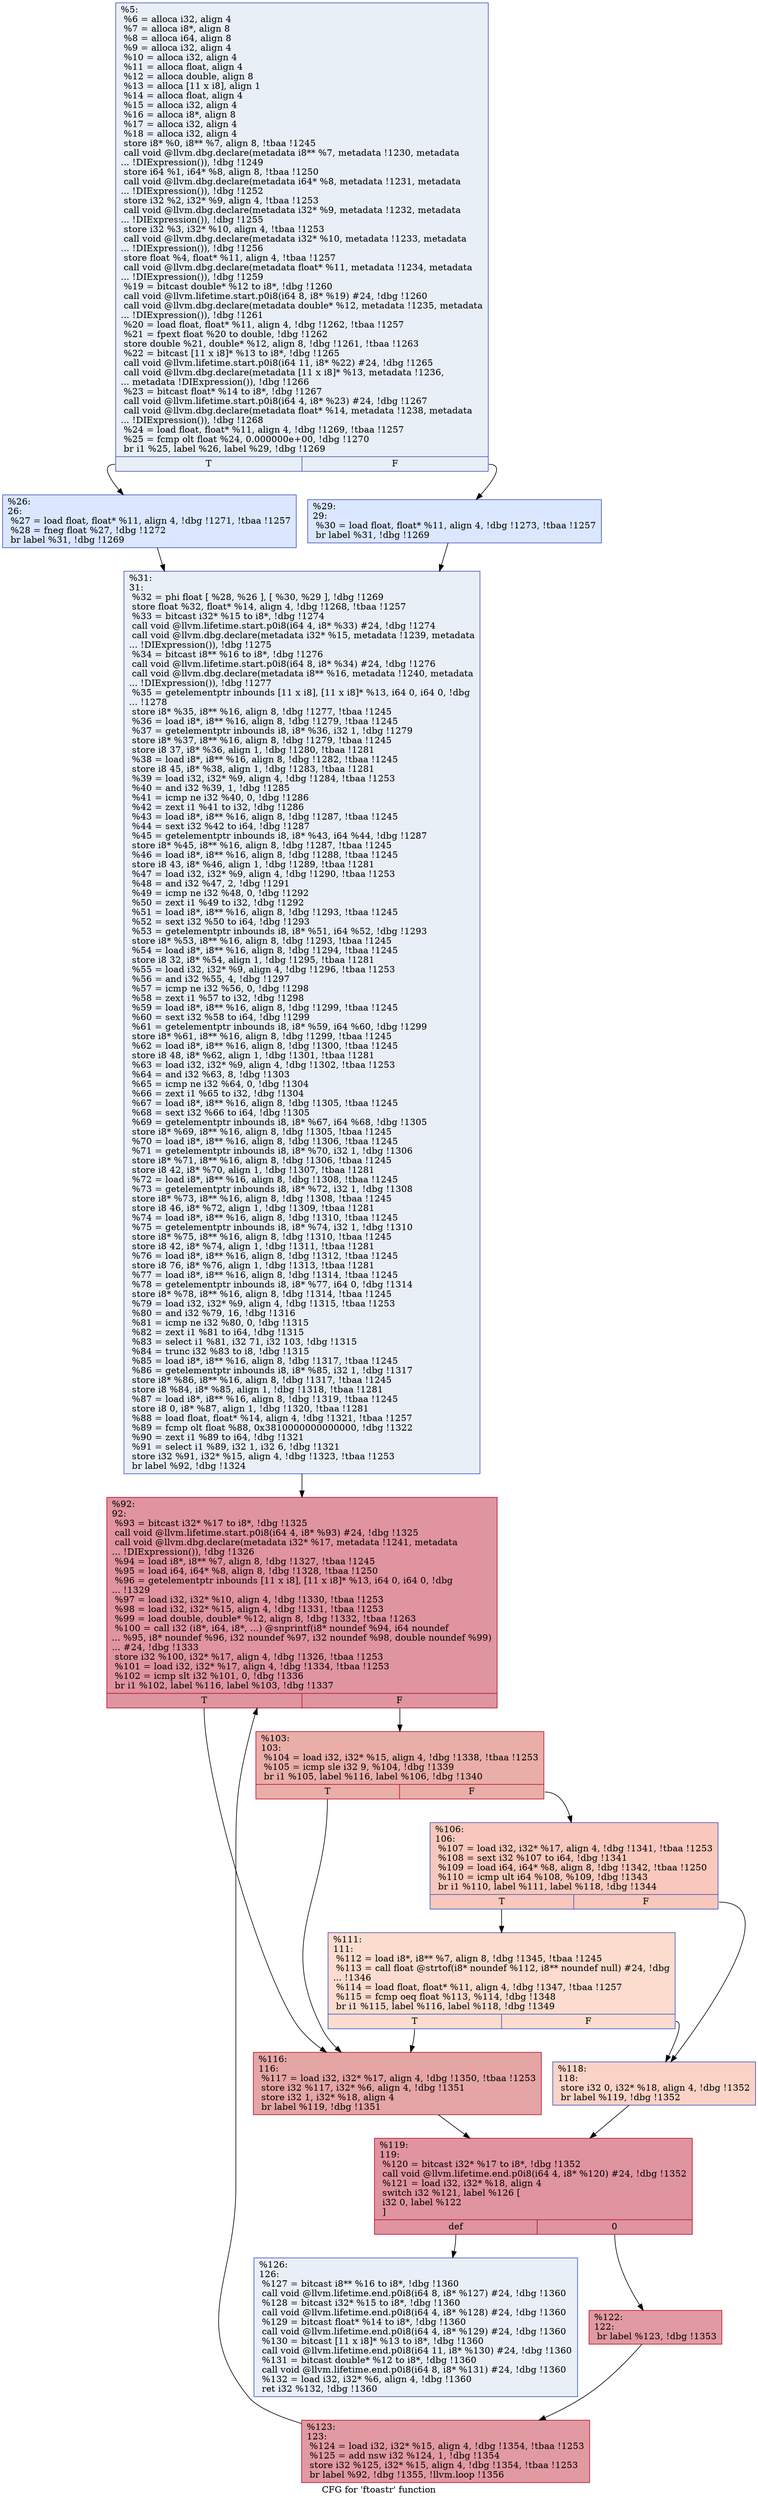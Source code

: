 digraph "CFG for 'ftoastr' function" {
	label="CFG for 'ftoastr' function";

	Node0xa8ebc0 [shape=record,color="#3d50c3ff", style=filled, fillcolor="#cedaeb70",label="{%5:\l  %6 = alloca i32, align 4\l  %7 = alloca i8*, align 8\l  %8 = alloca i64, align 8\l  %9 = alloca i32, align 4\l  %10 = alloca i32, align 4\l  %11 = alloca float, align 4\l  %12 = alloca double, align 8\l  %13 = alloca [11 x i8], align 1\l  %14 = alloca float, align 4\l  %15 = alloca i32, align 4\l  %16 = alloca i8*, align 8\l  %17 = alloca i32, align 4\l  %18 = alloca i32, align 4\l  store i8* %0, i8** %7, align 8, !tbaa !1245\l  call void @llvm.dbg.declare(metadata i8** %7, metadata !1230, metadata\l... !DIExpression()), !dbg !1249\l  store i64 %1, i64* %8, align 8, !tbaa !1250\l  call void @llvm.dbg.declare(metadata i64* %8, metadata !1231, metadata\l... !DIExpression()), !dbg !1252\l  store i32 %2, i32* %9, align 4, !tbaa !1253\l  call void @llvm.dbg.declare(metadata i32* %9, metadata !1232, metadata\l... !DIExpression()), !dbg !1255\l  store i32 %3, i32* %10, align 4, !tbaa !1253\l  call void @llvm.dbg.declare(metadata i32* %10, metadata !1233, metadata\l... !DIExpression()), !dbg !1256\l  store float %4, float* %11, align 4, !tbaa !1257\l  call void @llvm.dbg.declare(metadata float* %11, metadata !1234, metadata\l... !DIExpression()), !dbg !1259\l  %19 = bitcast double* %12 to i8*, !dbg !1260\l  call void @llvm.lifetime.start.p0i8(i64 8, i8* %19) #24, !dbg !1260\l  call void @llvm.dbg.declare(metadata double* %12, metadata !1235, metadata\l... !DIExpression()), !dbg !1261\l  %20 = load float, float* %11, align 4, !dbg !1262, !tbaa !1257\l  %21 = fpext float %20 to double, !dbg !1262\l  store double %21, double* %12, align 8, !dbg !1261, !tbaa !1263\l  %22 = bitcast [11 x i8]* %13 to i8*, !dbg !1265\l  call void @llvm.lifetime.start.p0i8(i64 11, i8* %22) #24, !dbg !1265\l  call void @llvm.dbg.declare(metadata [11 x i8]* %13, metadata !1236,\l... metadata !DIExpression()), !dbg !1266\l  %23 = bitcast float* %14 to i8*, !dbg !1267\l  call void @llvm.lifetime.start.p0i8(i64 4, i8* %23) #24, !dbg !1267\l  call void @llvm.dbg.declare(metadata float* %14, metadata !1238, metadata\l... !DIExpression()), !dbg !1268\l  %24 = load float, float* %11, align 4, !dbg !1269, !tbaa !1257\l  %25 = fcmp olt float %24, 0.000000e+00, !dbg !1270\l  br i1 %25, label %26, label %29, !dbg !1269\l|{<s0>T|<s1>F}}"];
	Node0xa8ebc0:s0 -> Node0xa8eee0;
	Node0xa8ebc0:s1 -> Node0xa92fe0;
	Node0xa8eee0 [shape=record,color="#3d50c3ff", style=filled, fillcolor="#abc8fd70",label="{%26:\l26:                                               \l  %27 = load float, float* %11, align 4, !dbg !1271, !tbaa !1257\l  %28 = fneg float %27, !dbg !1272\l  br label %31, !dbg !1269\l}"];
	Node0xa8eee0 -> Node0xa93030;
	Node0xa92fe0 [shape=record,color="#3d50c3ff", style=filled, fillcolor="#abc8fd70",label="{%29:\l29:                                               \l  %30 = load float, float* %11, align 4, !dbg !1273, !tbaa !1257\l  br label %31, !dbg !1269\l}"];
	Node0xa92fe0 -> Node0xa93030;
	Node0xa93030 [shape=record,color="#3d50c3ff", style=filled, fillcolor="#cedaeb70",label="{%31:\l31:                                               \l  %32 = phi float [ %28, %26 ], [ %30, %29 ], !dbg !1269\l  store float %32, float* %14, align 4, !dbg !1268, !tbaa !1257\l  %33 = bitcast i32* %15 to i8*, !dbg !1274\l  call void @llvm.lifetime.start.p0i8(i64 4, i8* %33) #24, !dbg !1274\l  call void @llvm.dbg.declare(metadata i32* %15, metadata !1239, metadata\l... !DIExpression()), !dbg !1275\l  %34 = bitcast i8** %16 to i8*, !dbg !1276\l  call void @llvm.lifetime.start.p0i8(i64 8, i8* %34) #24, !dbg !1276\l  call void @llvm.dbg.declare(metadata i8** %16, metadata !1240, metadata\l... !DIExpression()), !dbg !1277\l  %35 = getelementptr inbounds [11 x i8], [11 x i8]* %13, i64 0, i64 0, !dbg\l... !1278\l  store i8* %35, i8** %16, align 8, !dbg !1277, !tbaa !1245\l  %36 = load i8*, i8** %16, align 8, !dbg !1279, !tbaa !1245\l  %37 = getelementptr inbounds i8, i8* %36, i32 1, !dbg !1279\l  store i8* %37, i8** %16, align 8, !dbg !1279, !tbaa !1245\l  store i8 37, i8* %36, align 1, !dbg !1280, !tbaa !1281\l  %38 = load i8*, i8** %16, align 8, !dbg !1282, !tbaa !1245\l  store i8 45, i8* %38, align 1, !dbg !1283, !tbaa !1281\l  %39 = load i32, i32* %9, align 4, !dbg !1284, !tbaa !1253\l  %40 = and i32 %39, 1, !dbg !1285\l  %41 = icmp ne i32 %40, 0, !dbg !1286\l  %42 = zext i1 %41 to i32, !dbg !1286\l  %43 = load i8*, i8** %16, align 8, !dbg !1287, !tbaa !1245\l  %44 = sext i32 %42 to i64, !dbg !1287\l  %45 = getelementptr inbounds i8, i8* %43, i64 %44, !dbg !1287\l  store i8* %45, i8** %16, align 8, !dbg !1287, !tbaa !1245\l  %46 = load i8*, i8** %16, align 8, !dbg !1288, !tbaa !1245\l  store i8 43, i8* %46, align 1, !dbg !1289, !tbaa !1281\l  %47 = load i32, i32* %9, align 4, !dbg !1290, !tbaa !1253\l  %48 = and i32 %47, 2, !dbg !1291\l  %49 = icmp ne i32 %48, 0, !dbg !1292\l  %50 = zext i1 %49 to i32, !dbg !1292\l  %51 = load i8*, i8** %16, align 8, !dbg !1293, !tbaa !1245\l  %52 = sext i32 %50 to i64, !dbg !1293\l  %53 = getelementptr inbounds i8, i8* %51, i64 %52, !dbg !1293\l  store i8* %53, i8** %16, align 8, !dbg !1293, !tbaa !1245\l  %54 = load i8*, i8** %16, align 8, !dbg !1294, !tbaa !1245\l  store i8 32, i8* %54, align 1, !dbg !1295, !tbaa !1281\l  %55 = load i32, i32* %9, align 4, !dbg !1296, !tbaa !1253\l  %56 = and i32 %55, 4, !dbg !1297\l  %57 = icmp ne i32 %56, 0, !dbg !1298\l  %58 = zext i1 %57 to i32, !dbg !1298\l  %59 = load i8*, i8** %16, align 8, !dbg !1299, !tbaa !1245\l  %60 = sext i32 %58 to i64, !dbg !1299\l  %61 = getelementptr inbounds i8, i8* %59, i64 %60, !dbg !1299\l  store i8* %61, i8** %16, align 8, !dbg !1299, !tbaa !1245\l  %62 = load i8*, i8** %16, align 8, !dbg !1300, !tbaa !1245\l  store i8 48, i8* %62, align 1, !dbg !1301, !tbaa !1281\l  %63 = load i32, i32* %9, align 4, !dbg !1302, !tbaa !1253\l  %64 = and i32 %63, 8, !dbg !1303\l  %65 = icmp ne i32 %64, 0, !dbg !1304\l  %66 = zext i1 %65 to i32, !dbg !1304\l  %67 = load i8*, i8** %16, align 8, !dbg !1305, !tbaa !1245\l  %68 = sext i32 %66 to i64, !dbg !1305\l  %69 = getelementptr inbounds i8, i8* %67, i64 %68, !dbg !1305\l  store i8* %69, i8** %16, align 8, !dbg !1305, !tbaa !1245\l  %70 = load i8*, i8** %16, align 8, !dbg !1306, !tbaa !1245\l  %71 = getelementptr inbounds i8, i8* %70, i32 1, !dbg !1306\l  store i8* %71, i8** %16, align 8, !dbg !1306, !tbaa !1245\l  store i8 42, i8* %70, align 1, !dbg !1307, !tbaa !1281\l  %72 = load i8*, i8** %16, align 8, !dbg !1308, !tbaa !1245\l  %73 = getelementptr inbounds i8, i8* %72, i32 1, !dbg !1308\l  store i8* %73, i8** %16, align 8, !dbg !1308, !tbaa !1245\l  store i8 46, i8* %72, align 1, !dbg !1309, !tbaa !1281\l  %74 = load i8*, i8** %16, align 8, !dbg !1310, !tbaa !1245\l  %75 = getelementptr inbounds i8, i8* %74, i32 1, !dbg !1310\l  store i8* %75, i8** %16, align 8, !dbg !1310, !tbaa !1245\l  store i8 42, i8* %74, align 1, !dbg !1311, !tbaa !1281\l  %76 = load i8*, i8** %16, align 8, !dbg !1312, !tbaa !1245\l  store i8 76, i8* %76, align 1, !dbg !1313, !tbaa !1281\l  %77 = load i8*, i8** %16, align 8, !dbg !1314, !tbaa !1245\l  %78 = getelementptr inbounds i8, i8* %77, i64 0, !dbg !1314\l  store i8* %78, i8** %16, align 8, !dbg !1314, !tbaa !1245\l  %79 = load i32, i32* %9, align 4, !dbg !1315, !tbaa !1253\l  %80 = and i32 %79, 16, !dbg !1316\l  %81 = icmp ne i32 %80, 0, !dbg !1315\l  %82 = zext i1 %81 to i64, !dbg !1315\l  %83 = select i1 %81, i32 71, i32 103, !dbg !1315\l  %84 = trunc i32 %83 to i8, !dbg !1315\l  %85 = load i8*, i8** %16, align 8, !dbg !1317, !tbaa !1245\l  %86 = getelementptr inbounds i8, i8* %85, i32 1, !dbg !1317\l  store i8* %86, i8** %16, align 8, !dbg !1317, !tbaa !1245\l  store i8 %84, i8* %85, align 1, !dbg !1318, !tbaa !1281\l  %87 = load i8*, i8** %16, align 8, !dbg !1319, !tbaa !1245\l  store i8 0, i8* %87, align 1, !dbg !1320, !tbaa !1281\l  %88 = load float, float* %14, align 4, !dbg !1321, !tbaa !1257\l  %89 = fcmp olt float %88, 0x3810000000000000, !dbg !1322\l  %90 = zext i1 %89 to i64, !dbg !1321\l  %91 = select i1 %89, i32 1, i32 6, !dbg !1321\l  store i32 %91, i32* %15, align 4, !dbg !1323, !tbaa !1253\l  br label %92, !dbg !1324\l}"];
	Node0xa93030 -> Node0xa93080;
	Node0xa93080 [shape=record,color="#b70d28ff", style=filled, fillcolor="#b70d2870",label="{%92:\l92:                                               \l  %93 = bitcast i32* %17 to i8*, !dbg !1325\l  call void @llvm.lifetime.start.p0i8(i64 4, i8* %93) #24, !dbg !1325\l  call void @llvm.dbg.declare(metadata i32* %17, metadata !1241, metadata\l... !DIExpression()), !dbg !1326\l  %94 = load i8*, i8** %7, align 8, !dbg !1327, !tbaa !1245\l  %95 = load i64, i64* %8, align 8, !dbg !1328, !tbaa !1250\l  %96 = getelementptr inbounds [11 x i8], [11 x i8]* %13, i64 0, i64 0, !dbg\l... !1329\l  %97 = load i32, i32* %10, align 4, !dbg !1330, !tbaa !1253\l  %98 = load i32, i32* %15, align 4, !dbg !1331, !tbaa !1253\l  %99 = load double, double* %12, align 8, !dbg !1332, !tbaa !1263\l  %100 = call i32 (i8*, i64, i8*, ...) @snprintf(i8* noundef %94, i64 noundef\l... %95, i8* noundef %96, i32 noundef %97, i32 noundef %98, double noundef %99)\l... #24, !dbg !1333\l  store i32 %100, i32* %17, align 4, !dbg !1326, !tbaa !1253\l  %101 = load i32, i32* %17, align 4, !dbg !1334, !tbaa !1253\l  %102 = icmp slt i32 %101, 0, !dbg !1336\l  br i1 %102, label %116, label %103, !dbg !1337\l|{<s0>T|<s1>F}}"];
	Node0xa93080:s0 -> Node0xa931c0;
	Node0xa93080:s1 -> Node0xa930d0;
	Node0xa930d0 [shape=record,color="#b70d28ff", style=filled, fillcolor="#d0473d70",label="{%103:\l103:                                              \l  %104 = load i32, i32* %15, align 4, !dbg !1338, !tbaa !1253\l  %105 = icmp sle i32 9, %104, !dbg !1339\l  br i1 %105, label %116, label %106, !dbg !1340\l|{<s0>T|<s1>F}}"];
	Node0xa930d0:s0 -> Node0xa931c0;
	Node0xa930d0:s1 -> Node0xa93120;
	Node0xa93120 [shape=record,color="#3d50c3ff", style=filled, fillcolor="#ed836670",label="{%106:\l106:                                              \l  %107 = load i32, i32* %17, align 4, !dbg !1341, !tbaa !1253\l  %108 = sext i32 %107 to i64, !dbg !1341\l  %109 = load i64, i64* %8, align 8, !dbg !1342, !tbaa !1250\l  %110 = icmp ult i64 %108, %109, !dbg !1343\l  br i1 %110, label %111, label %118, !dbg !1344\l|{<s0>T|<s1>F}}"];
	Node0xa93120:s0 -> Node0xa93170;
	Node0xa93120:s1 -> Node0xa93210;
	Node0xa93170 [shape=record,color="#3d50c3ff", style=filled, fillcolor="#f7af9170",label="{%111:\l111:                                              \l  %112 = load i8*, i8** %7, align 8, !dbg !1345, !tbaa !1245\l  %113 = call float @strtof(i8* noundef %112, i8** noundef null) #24, !dbg\l... !1346\l  %114 = load float, float* %11, align 4, !dbg !1347, !tbaa !1257\l  %115 = fcmp oeq float %113, %114, !dbg !1348\l  br i1 %115, label %116, label %118, !dbg !1349\l|{<s0>T|<s1>F}}"];
	Node0xa93170:s0 -> Node0xa931c0;
	Node0xa93170:s1 -> Node0xa93210;
	Node0xa931c0 [shape=record,color="#b70d28ff", style=filled, fillcolor="#c5333470",label="{%116:\l116:                                              \l  %117 = load i32, i32* %17, align 4, !dbg !1350, !tbaa !1253\l  store i32 %117, i32* %6, align 4, !dbg !1351\l  store i32 1, i32* %18, align 4\l  br label %119, !dbg !1351\l}"];
	Node0xa931c0 -> Node0xa93260;
	Node0xa93210 [shape=record,color="#3d50c3ff", style=filled, fillcolor="#f59c7d70",label="{%118:\l118:                                              \l  store i32 0, i32* %18, align 4, !dbg !1352\l  br label %119, !dbg !1352\l}"];
	Node0xa93210 -> Node0xa93260;
	Node0xa93260 [shape=record,color="#b70d28ff", style=filled, fillcolor="#b70d2870",label="{%119:\l119:                                              \l  %120 = bitcast i32* %17 to i8*, !dbg !1352\l  call void @llvm.lifetime.end.p0i8(i64 4, i8* %120) #24, !dbg !1352\l  %121 = load i32, i32* %18, align 4\l  switch i32 %121, label %126 [\l    i32 0, label %122\l  ]\l|{<s0>def|<s1>0}}"];
	Node0xa93260:s0 -> Node0xa93350;
	Node0xa93260:s1 -> Node0xa932b0;
	Node0xa932b0 [shape=record,color="#b70d28ff", style=filled, fillcolor="#bb1b2c70",label="{%122:\l122:                                              \l  br label %123, !dbg !1353\l}"];
	Node0xa932b0 -> Node0xa93300;
	Node0xa93300 [shape=record,color="#b70d28ff", style=filled, fillcolor="#bb1b2c70",label="{%123:\l123:                                              \l  %124 = load i32, i32* %15, align 4, !dbg !1354, !tbaa !1253\l  %125 = add nsw i32 %124, 1, !dbg !1354\l  store i32 %125, i32* %15, align 4, !dbg !1354, !tbaa !1253\l  br label %92, !dbg !1355, !llvm.loop !1356\l}"];
	Node0xa93300 -> Node0xa93080;
	Node0xa93350 [shape=record,color="#3d50c3ff", style=filled, fillcolor="#cedaeb70",label="{%126:\l126:                                              \l  %127 = bitcast i8** %16 to i8*, !dbg !1360\l  call void @llvm.lifetime.end.p0i8(i64 8, i8* %127) #24, !dbg !1360\l  %128 = bitcast i32* %15 to i8*, !dbg !1360\l  call void @llvm.lifetime.end.p0i8(i64 4, i8* %128) #24, !dbg !1360\l  %129 = bitcast float* %14 to i8*, !dbg !1360\l  call void @llvm.lifetime.end.p0i8(i64 4, i8* %129) #24, !dbg !1360\l  %130 = bitcast [11 x i8]* %13 to i8*, !dbg !1360\l  call void @llvm.lifetime.end.p0i8(i64 11, i8* %130) #24, !dbg !1360\l  %131 = bitcast double* %12 to i8*, !dbg !1360\l  call void @llvm.lifetime.end.p0i8(i64 8, i8* %131) #24, !dbg !1360\l  %132 = load i32, i32* %6, align 4, !dbg !1360\l  ret i32 %132, !dbg !1360\l}"];
}
